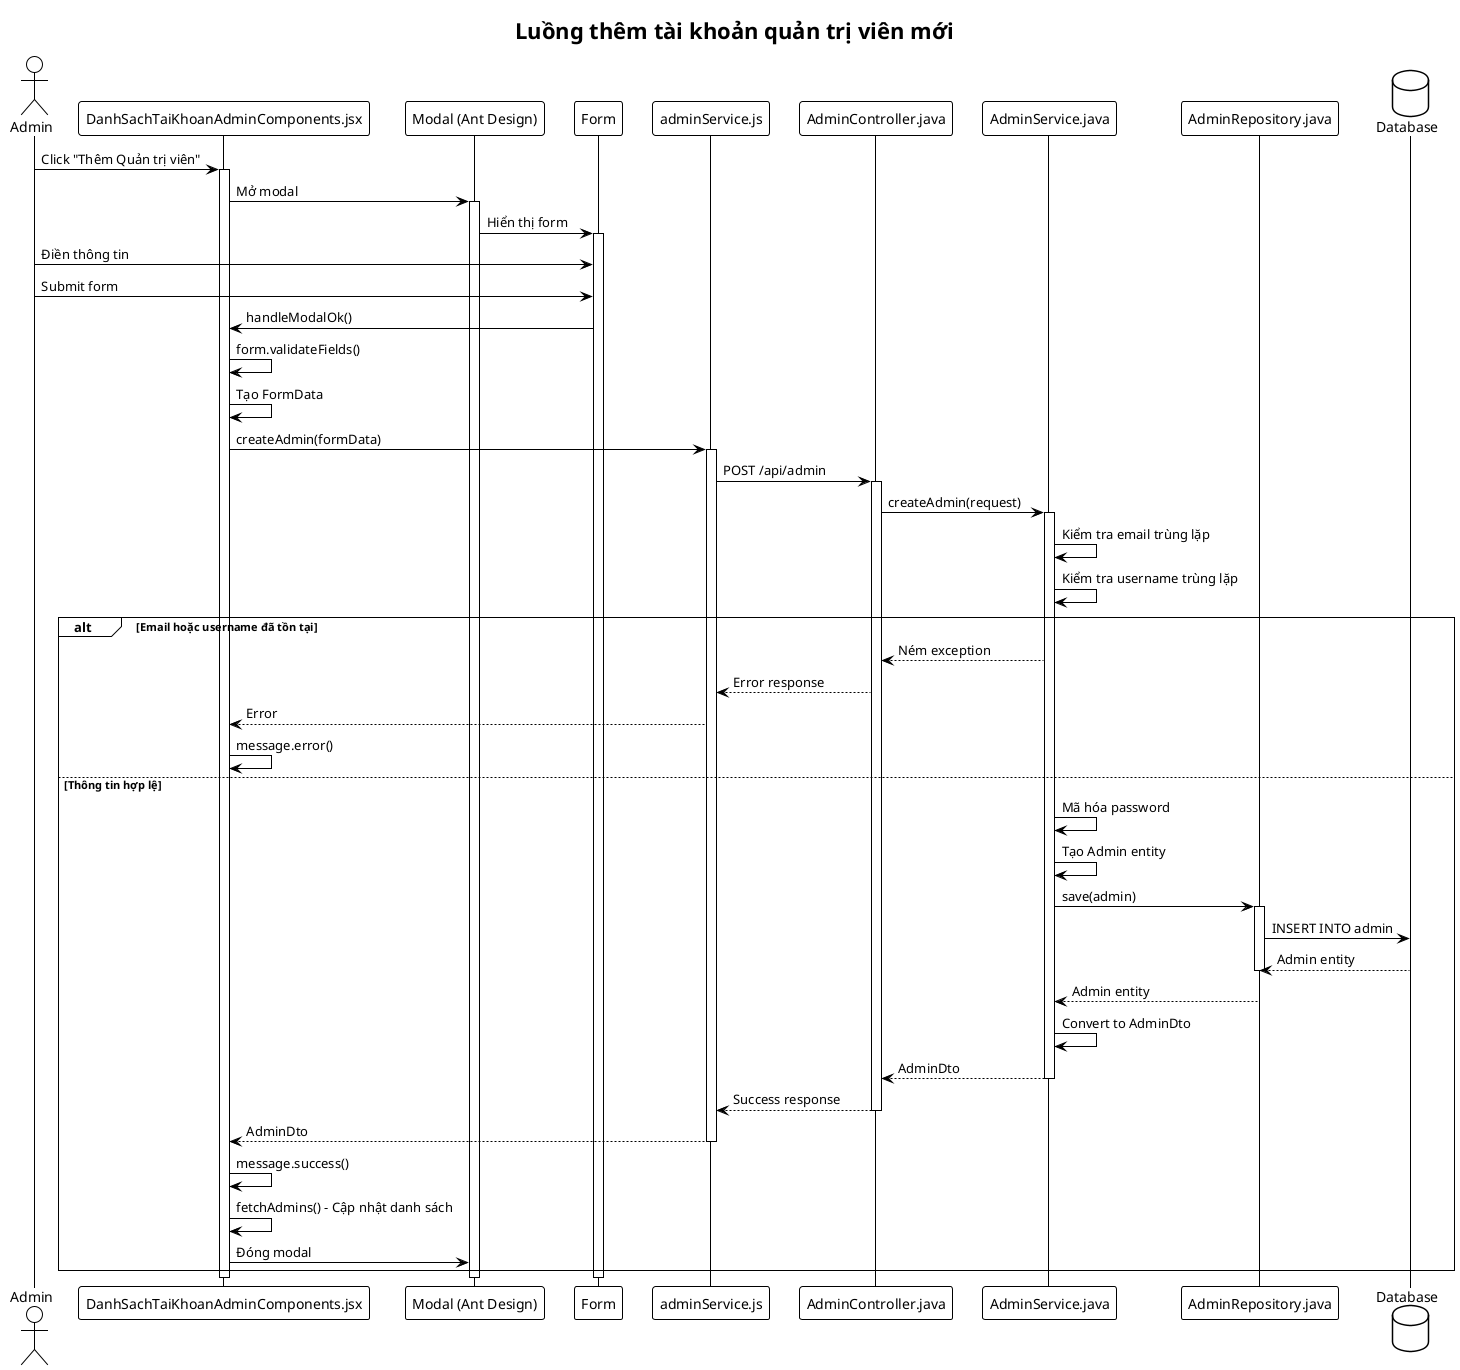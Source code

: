 @startuml
!theme plain
title Luồng thêm tài khoản quản trị viên mới

actor Admin as admin
participant "DanhSachTaiKhoanAdminComponents.jsx" as component
participant "Modal (Ant Design)" as modal
participant "Form" as form
participant "adminService.js" as service
participant "AdminController.java" as controller
participant "AdminService.java" as adminService
participant "AdminRepository.java" as repository
database "Database" as db

admin -> component: Click "Thêm Quản trị viên"
activate component
component -> modal: Mở modal
activate modal
modal -> form: Hiển thị form
activate form


admin -> form: Điền thông tin
admin -> form: Submit form
form -> component: handleModalOk()
component -> component: form.validateFields()
component -> component: Tạo FormData


component -> service: createAdmin(formData)
activate service
service -> controller: POST /api/admin
activate controller
controller -> adminService: createAdmin(request)
activate adminService

adminService -> adminService: Kiểm tra email trùng lặp
adminService -> adminService: Kiểm tra username trùng lặp
alt Email hoặc username đã tồn tại
    adminService --> controller: Ném exception
    controller --> service: Error response
    service --> component: Error
    component -> component: message.error()
else Thông tin hợp lệ
    adminService -> adminService: Mã hóa password
    adminService -> adminService: Tạo Admin entity
    adminService -> repository: save(admin)
    activate repository
    repository -> db: INSERT INTO admin
    db --> repository: Admin entity
    deactivate repository
    repository --> adminService: Admin entity
    adminService -> adminService: Convert to AdminDto
    adminService --> controller: AdminDto
    deactivate adminService
    controller --> service: Success response
    deactivate controller
    service --> component: AdminDto
    deactivate service

    component -> component: message.success()
    component -> component: fetchAdmins() - Cập nhật danh sách
    component -> modal: Đóng modal
end

deactivate form
deactivate modal
deactivate component
@enduml
